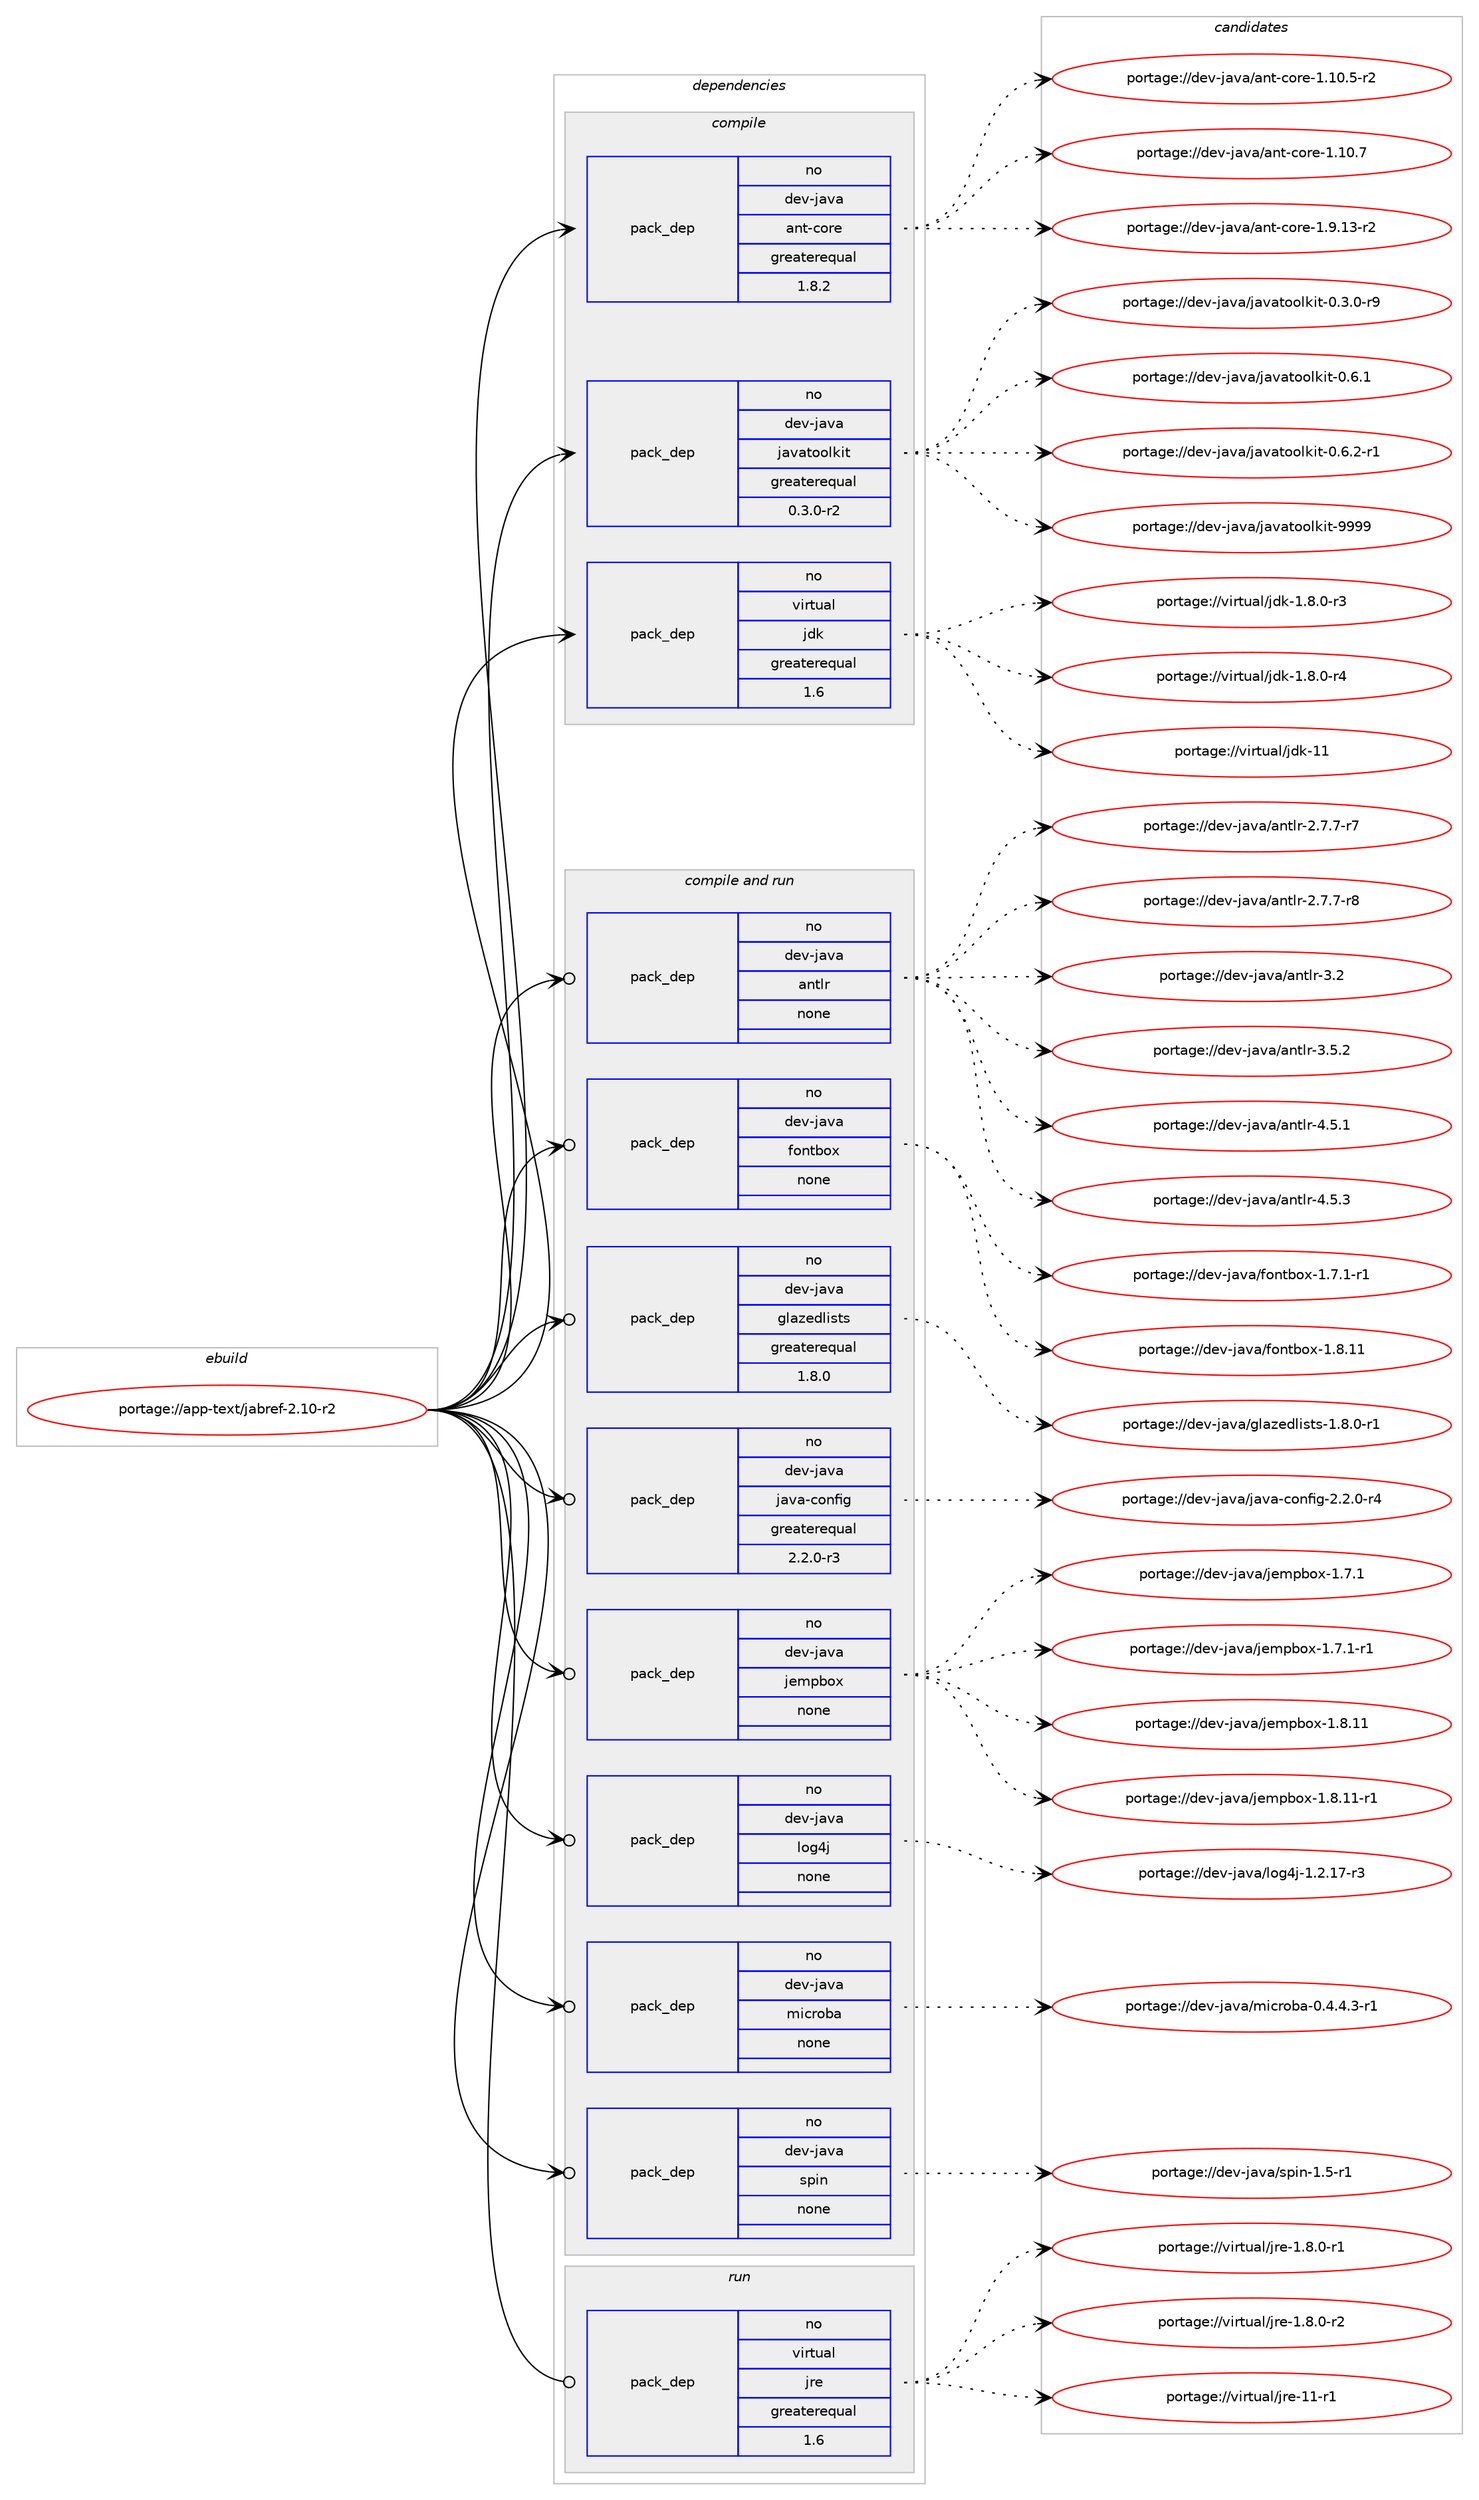 digraph prolog {

# *************
# Graph options
# *************

newrank=true;
concentrate=true;
compound=true;
graph [rankdir=LR,fontname=Helvetica,fontsize=10,ranksep=1.5];#, ranksep=2.5, nodesep=0.2];
edge  [arrowhead=vee];
node  [fontname=Helvetica,fontsize=10];

# **********
# The ebuild
# **********

subgraph cluster_leftcol {
color=gray;
rank=same;
label=<<i>ebuild</i>>;
id [label="portage://app-text/jabref-2.10-r2", color=red, width=4, href="../app-text/jabref-2.10-r2.svg"];
}

# ****************
# The dependencies
# ****************

subgraph cluster_midcol {
color=gray;
label=<<i>dependencies</i>>;
subgraph cluster_compile {
fillcolor="#eeeeee";
style=filled;
label=<<i>compile</i>>;
subgraph pack33142 {
dependency44855 [label=<<TABLE BORDER="0" CELLBORDER="1" CELLSPACING="0" CELLPADDING="4" WIDTH="220"><TR><TD ROWSPAN="6" CELLPADDING="30">pack_dep</TD></TR><TR><TD WIDTH="110">no</TD></TR><TR><TD>dev-java</TD></TR><TR><TD>ant-core</TD></TR><TR><TD>greaterequal</TD></TR><TR><TD>1.8.2</TD></TR></TABLE>>, shape=none, color=blue];
}
id:e -> dependency44855:w [weight=20,style="solid",arrowhead="vee"];
subgraph pack33143 {
dependency44856 [label=<<TABLE BORDER="0" CELLBORDER="1" CELLSPACING="0" CELLPADDING="4" WIDTH="220"><TR><TD ROWSPAN="6" CELLPADDING="30">pack_dep</TD></TR><TR><TD WIDTH="110">no</TD></TR><TR><TD>dev-java</TD></TR><TR><TD>javatoolkit</TD></TR><TR><TD>greaterequal</TD></TR><TR><TD>0.3.0-r2</TD></TR></TABLE>>, shape=none, color=blue];
}
id:e -> dependency44856:w [weight=20,style="solid",arrowhead="vee"];
subgraph pack33144 {
dependency44857 [label=<<TABLE BORDER="0" CELLBORDER="1" CELLSPACING="0" CELLPADDING="4" WIDTH="220"><TR><TD ROWSPAN="6" CELLPADDING="30">pack_dep</TD></TR><TR><TD WIDTH="110">no</TD></TR><TR><TD>virtual</TD></TR><TR><TD>jdk</TD></TR><TR><TD>greaterequal</TD></TR><TR><TD>1.6</TD></TR></TABLE>>, shape=none, color=blue];
}
id:e -> dependency44857:w [weight=20,style="solid",arrowhead="vee"];
}
subgraph cluster_compileandrun {
fillcolor="#eeeeee";
style=filled;
label=<<i>compile and run</i>>;
subgraph pack33145 {
dependency44858 [label=<<TABLE BORDER="0" CELLBORDER="1" CELLSPACING="0" CELLPADDING="4" WIDTH="220"><TR><TD ROWSPAN="6" CELLPADDING="30">pack_dep</TD></TR><TR><TD WIDTH="110">no</TD></TR><TR><TD>dev-java</TD></TR><TR><TD>antlr</TD></TR><TR><TD>none</TD></TR><TR><TD></TD></TR></TABLE>>, shape=none, color=blue];
}
id:e -> dependency44858:w [weight=20,style="solid",arrowhead="odotvee"];
subgraph pack33146 {
dependency44859 [label=<<TABLE BORDER="0" CELLBORDER="1" CELLSPACING="0" CELLPADDING="4" WIDTH="220"><TR><TD ROWSPAN="6" CELLPADDING="30">pack_dep</TD></TR><TR><TD WIDTH="110">no</TD></TR><TR><TD>dev-java</TD></TR><TR><TD>fontbox</TD></TR><TR><TD>none</TD></TR><TR><TD></TD></TR></TABLE>>, shape=none, color=blue];
}
id:e -> dependency44859:w [weight=20,style="solid",arrowhead="odotvee"];
subgraph pack33147 {
dependency44860 [label=<<TABLE BORDER="0" CELLBORDER="1" CELLSPACING="0" CELLPADDING="4" WIDTH="220"><TR><TD ROWSPAN="6" CELLPADDING="30">pack_dep</TD></TR><TR><TD WIDTH="110">no</TD></TR><TR><TD>dev-java</TD></TR><TR><TD>glazedlists</TD></TR><TR><TD>greaterequal</TD></TR><TR><TD>1.8.0</TD></TR></TABLE>>, shape=none, color=blue];
}
id:e -> dependency44860:w [weight=20,style="solid",arrowhead="odotvee"];
subgraph pack33148 {
dependency44861 [label=<<TABLE BORDER="0" CELLBORDER="1" CELLSPACING="0" CELLPADDING="4" WIDTH="220"><TR><TD ROWSPAN="6" CELLPADDING="30">pack_dep</TD></TR><TR><TD WIDTH="110">no</TD></TR><TR><TD>dev-java</TD></TR><TR><TD>java-config</TD></TR><TR><TD>greaterequal</TD></TR><TR><TD>2.2.0-r3</TD></TR></TABLE>>, shape=none, color=blue];
}
id:e -> dependency44861:w [weight=20,style="solid",arrowhead="odotvee"];
subgraph pack33149 {
dependency44862 [label=<<TABLE BORDER="0" CELLBORDER="1" CELLSPACING="0" CELLPADDING="4" WIDTH="220"><TR><TD ROWSPAN="6" CELLPADDING="30">pack_dep</TD></TR><TR><TD WIDTH="110">no</TD></TR><TR><TD>dev-java</TD></TR><TR><TD>jempbox</TD></TR><TR><TD>none</TD></TR><TR><TD></TD></TR></TABLE>>, shape=none, color=blue];
}
id:e -> dependency44862:w [weight=20,style="solid",arrowhead="odotvee"];
subgraph pack33150 {
dependency44863 [label=<<TABLE BORDER="0" CELLBORDER="1" CELLSPACING="0" CELLPADDING="4" WIDTH="220"><TR><TD ROWSPAN="6" CELLPADDING="30">pack_dep</TD></TR><TR><TD WIDTH="110">no</TD></TR><TR><TD>dev-java</TD></TR><TR><TD>log4j</TD></TR><TR><TD>none</TD></TR><TR><TD></TD></TR></TABLE>>, shape=none, color=blue];
}
id:e -> dependency44863:w [weight=20,style="solid",arrowhead="odotvee"];
subgraph pack33151 {
dependency44864 [label=<<TABLE BORDER="0" CELLBORDER="1" CELLSPACING="0" CELLPADDING="4" WIDTH="220"><TR><TD ROWSPAN="6" CELLPADDING="30">pack_dep</TD></TR><TR><TD WIDTH="110">no</TD></TR><TR><TD>dev-java</TD></TR><TR><TD>microba</TD></TR><TR><TD>none</TD></TR><TR><TD></TD></TR></TABLE>>, shape=none, color=blue];
}
id:e -> dependency44864:w [weight=20,style="solid",arrowhead="odotvee"];
subgraph pack33152 {
dependency44865 [label=<<TABLE BORDER="0" CELLBORDER="1" CELLSPACING="0" CELLPADDING="4" WIDTH="220"><TR><TD ROWSPAN="6" CELLPADDING="30">pack_dep</TD></TR><TR><TD WIDTH="110">no</TD></TR><TR><TD>dev-java</TD></TR><TR><TD>spin</TD></TR><TR><TD>none</TD></TR><TR><TD></TD></TR></TABLE>>, shape=none, color=blue];
}
id:e -> dependency44865:w [weight=20,style="solid",arrowhead="odotvee"];
}
subgraph cluster_run {
fillcolor="#eeeeee";
style=filled;
label=<<i>run</i>>;
subgraph pack33153 {
dependency44866 [label=<<TABLE BORDER="0" CELLBORDER="1" CELLSPACING="0" CELLPADDING="4" WIDTH="220"><TR><TD ROWSPAN="6" CELLPADDING="30">pack_dep</TD></TR><TR><TD WIDTH="110">no</TD></TR><TR><TD>virtual</TD></TR><TR><TD>jre</TD></TR><TR><TD>greaterequal</TD></TR><TR><TD>1.6</TD></TR></TABLE>>, shape=none, color=blue];
}
id:e -> dependency44866:w [weight=20,style="solid",arrowhead="odot"];
}
}

# **************
# The candidates
# **************

subgraph cluster_choices {
rank=same;
color=gray;
label=<<i>candidates</i>>;

subgraph choice33142 {
color=black;
nodesep=1;
choiceportage10010111845106971189747971101164599111114101454946494846534511450 [label="portage://dev-java/ant-core-1.10.5-r2", color=red, width=4,href="../dev-java/ant-core-1.10.5-r2.svg"];
choiceportage1001011184510697118974797110116459911111410145494649484655 [label="portage://dev-java/ant-core-1.10.7", color=red, width=4,href="../dev-java/ant-core-1.10.7.svg"];
choiceportage10010111845106971189747971101164599111114101454946574649514511450 [label="portage://dev-java/ant-core-1.9.13-r2", color=red, width=4,href="../dev-java/ant-core-1.9.13-r2.svg"];
dependency44855:e -> choiceportage10010111845106971189747971101164599111114101454946494846534511450:w [style=dotted,weight="100"];
dependency44855:e -> choiceportage1001011184510697118974797110116459911111410145494649484655:w [style=dotted,weight="100"];
dependency44855:e -> choiceportage10010111845106971189747971101164599111114101454946574649514511450:w [style=dotted,weight="100"];
}
subgraph choice33143 {
color=black;
nodesep=1;
choiceportage1001011184510697118974710697118971161111111081071051164548465146484511457 [label="portage://dev-java/javatoolkit-0.3.0-r9", color=red, width=4,href="../dev-java/javatoolkit-0.3.0-r9.svg"];
choiceportage100101118451069711897471069711897116111111108107105116454846544649 [label="portage://dev-java/javatoolkit-0.6.1", color=red, width=4,href="../dev-java/javatoolkit-0.6.1.svg"];
choiceportage1001011184510697118974710697118971161111111081071051164548465446504511449 [label="portage://dev-java/javatoolkit-0.6.2-r1", color=red, width=4,href="../dev-java/javatoolkit-0.6.2-r1.svg"];
choiceportage1001011184510697118974710697118971161111111081071051164557575757 [label="portage://dev-java/javatoolkit-9999", color=red, width=4,href="../dev-java/javatoolkit-9999.svg"];
dependency44856:e -> choiceportage1001011184510697118974710697118971161111111081071051164548465146484511457:w [style=dotted,weight="100"];
dependency44856:e -> choiceportage100101118451069711897471069711897116111111108107105116454846544649:w [style=dotted,weight="100"];
dependency44856:e -> choiceportage1001011184510697118974710697118971161111111081071051164548465446504511449:w [style=dotted,weight="100"];
dependency44856:e -> choiceportage1001011184510697118974710697118971161111111081071051164557575757:w [style=dotted,weight="100"];
}
subgraph choice33144 {
color=black;
nodesep=1;
choiceportage11810511411611797108471061001074549465646484511451 [label="portage://virtual/jdk-1.8.0-r3", color=red, width=4,href="../virtual/jdk-1.8.0-r3.svg"];
choiceportage11810511411611797108471061001074549465646484511452 [label="portage://virtual/jdk-1.8.0-r4", color=red, width=4,href="../virtual/jdk-1.8.0-r4.svg"];
choiceportage1181051141161179710847106100107454949 [label="portage://virtual/jdk-11", color=red, width=4,href="../virtual/jdk-11.svg"];
dependency44857:e -> choiceportage11810511411611797108471061001074549465646484511451:w [style=dotted,weight="100"];
dependency44857:e -> choiceportage11810511411611797108471061001074549465646484511452:w [style=dotted,weight="100"];
dependency44857:e -> choiceportage1181051141161179710847106100107454949:w [style=dotted,weight="100"];
}
subgraph choice33145 {
color=black;
nodesep=1;
choiceportage10010111845106971189747971101161081144550465546554511455 [label="portage://dev-java/antlr-2.7.7-r7", color=red, width=4,href="../dev-java/antlr-2.7.7-r7.svg"];
choiceportage10010111845106971189747971101161081144550465546554511456 [label="portage://dev-java/antlr-2.7.7-r8", color=red, width=4,href="../dev-java/antlr-2.7.7-r8.svg"];
choiceportage100101118451069711897479711011610811445514650 [label="portage://dev-java/antlr-3.2", color=red, width=4,href="../dev-java/antlr-3.2.svg"];
choiceportage1001011184510697118974797110116108114455146534650 [label="portage://dev-java/antlr-3.5.2", color=red, width=4,href="../dev-java/antlr-3.5.2.svg"];
choiceportage1001011184510697118974797110116108114455246534649 [label="portage://dev-java/antlr-4.5.1", color=red, width=4,href="../dev-java/antlr-4.5.1.svg"];
choiceportage1001011184510697118974797110116108114455246534651 [label="portage://dev-java/antlr-4.5.3", color=red, width=4,href="../dev-java/antlr-4.5.3.svg"];
dependency44858:e -> choiceportage10010111845106971189747971101161081144550465546554511455:w [style=dotted,weight="100"];
dependency44858:e -> choiceportage10010111845106971189747971101161081144550465546554511456:w [style=dotted,weight="100"];
dependency44858:e -> choiceportage100101118451069711897479711011610811445514650:w [style=dotted,weight="100"];
dependency44858:e -> choiceportage1001011184510697118974797110116108114455146534650:w [style=dotted,weight="100"];
dependency44858:e -> choiceportage1001011184510697118974797110116108114455246534649:w [style=dotted,weight="100"];
dependency44858:e -> choiceportage1001011184510697118974797110116108114455246534651:w [style=dotted,weight="100"];
}
subgraph choice33146 {
color=black;
nodesep=1;
choiceportage10010111845106971189747102111110116981111204549465546494511449 [label="portage://dev-java/fontbox-1.7.1-r1", color=red, width=4,href="../dev-java/fontbox-1.7.1-r1.svg"];
choiceportage100101118451069711897471021111101169811112045494656464949 [label="portage://dev-java/fontbox-1.8.11", color=red, width=4,href="../dev-java/fontbox-1.8.11.svg"];
dependency44859:e -> choiceportage10010111845106971189747102111110116981111204549465546494511449:w [style=dotted,weight="100"];
dependency44859:e -> choiceportage100101118451069711897471021111101169811112045494656464949:w [style=dotted,weight="100"];
}
subgraph choice33147 {
color=black;
nodesep=1;
choiceportage10010111845106971189747103108971221011001081051151161154549465646484511449 [label="portage://dev-java/glazedlists-1.8.0-r1", color=red, width=4,href="../dev-java/glazedlists-1.8.0-r1.svg"];
dependency44860:e -> choiceportage10010111845106971189747103108971221011001081051151161154549465646484511449:w [style=dotted,weight="100"];
}
subgraph choice33148 {
color=black;
nodesep=1;
choiceportage10010111845106971189747106971189745991111101021051034550465046484511452 [label="portage://dev-java/java-config-2.2.0-r4", color=red, width=4,href="../dev-java/java-config-2.2.0-r4.svg"];
dependency44861:e -> choiceportage10010111845106971189747106971189745991111101021051034550465046484511452:w [style=dotted,weight="100"];
}
subgraph choice33149 {
color=black;
nodesep=1;
choiceportage1001011184510697118974710610110911298111120454946554649 [label="portage://dev-java/jempbox-1.7.1", color=red, width=4,href="../dev-java/jempbox-1.7.1.svg"];
choiceportage10010111845106971189747106101109112981111204549465546494511449 [label="portage://dev-java/jempbox-1.7.1-r1", color=red, width=4,href="../dev-java/jempbox-1.7.1-r1.svg"];
choiceportage100101118451069711897471061011091129811112045494656464949 [label="portage://dev-java/jempbox-1.8.11", color=red, width=4,href="../dev-java/jempbox-1.8.11.svg"];
choiceportage1001011184510697118974710610110911298111120454946564649494511449 [label="portage://dev-java/jempbox-1.8.11-r1", color=red, width=4,href="../dev-java/jempbox-1.8.11-r1.svg"];
dependency44862:e -> choiceportage1001011184510697118974710610110911298111120454946554649:w [style=dotted,weight="100"];
dependency44862:e -> choiceportage10010111845106971189747106101109112981111204549465546494511449:w [style=dotted,weight="100"];
dependency44862:e -> choiceportage100101118451069711897471061011091129811112045494656464949:w [style=dotted,weight="100"];
dependency44862:e -> choiceportage1001011184510697118974710610110911298111120454946564649494511449:w [style=dotted,weight="100"];
}
subgraph choice33150 {
color=black;
nodesep=1;
choiceportage1001011184510697118974710811110352106454946504649554511451 [label="portage://dev-java/log4j-1.2.17-r3", color=red, width=4,href="../dev-java/log4j-1.2.17-r3.svg"];
dependency44863:e -> choiceportage1001011184510697118974710811110352106454946504649554511451:w [style=dotted,weight="100"];
}
subgraph choice33151 {
color=black;
nodesep=1;
choiceportage1001011184510697118974710910599114111989745484652465246514511449 [label="portage://dev-java/microba-0.4.4.3-r1", color=red, width=4,href="../dev-java/microba-0.4.4.3-r1.svg"];
dependency44864:e -> choiceportage1001011184510697118974710910599114111989745484652465246514511449:w [style=dotted,weight="100"];
}
subgraph choice33152 {
color=black;
nodesep=1;
choiceportage10010111845106971189747115112105110454946534511449 [label="portage://dev-java/spin-1.5-r1", color=red, width=4,href="../dev-java/spin-1.5-r1.svg"];
dependency44865:e -> choiceportage10010111845106971189747115112105110454946534511449:w [style=dotted,weight="100"];
}
subgraph choice33153 {
color=black;
nodesep=1;
choiceportage11810511411611797108471061141014549465646484511449 [label="portage://virtual/jre-1.8.0-r1", color=red, width=4,href="../virtual/jre-1.8.0-r1.svg"];
choiceportage11810511411611797108471061141014549465646484511450 [label="portage://virtual/jre-1.8.0-r2", color=red, width=4,href="../virtual/jre-1.8.0-r2.svg"];
choiceportage11810511411611797108471061141014549494511449 [label="portage://virtual/jre-11-r1", color=red, width=4,href="../virtual/jre-11-r1.svg"];
dependency44866:e -> choiceportage11810511411611797108471061141014549465646484511449:w [style=dotted,weight="100"];
dependency44866:e -> choiceportage11810511411611797108471061141014549465646484511450:w [style=dotted,weight="100"];
dependency44866:e -> choiceportage11810511411611797108471061141014549494511449:w [style=dotted,weight="100"];
}
}

}
